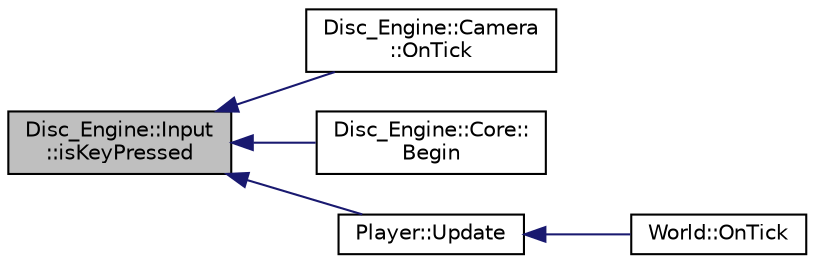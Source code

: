 digraph "Disc_Engine::Input::isKeyPressed"
{
  edge [fontname="Helvetica",fontsize="10",labelfontname="Helvetica",labelfontsize="10"];
  node [fontname="Helvetica",fontsize="10",shape=record];
  rankdir="LR";
  Node3 [label="Disc_Engine::Input\l::isKeyPressed",height=0.2,width=0.4,color="black", fillcolor="grey75", style="filled", fontcolor="black"];
  Node3 -> Node4 [dir="back",color="midnightblue",fontsize="10",style="solid"];
  Node4 [label="Disc_Engine::Camera\l::OnTick",height=0.2,width=0.4,color="black", fillcolor="white", style="filled",URL="$class_disc___engine_1_1_camera.html#aa243d7727350d408386badd8fe2536a3"];
  Node3 -> Node5 [dir="back",color="midnightblue",fontsize="10",style="solid"];
  Node5 [label="Disc_Engine::Core::\lBegin",height=0.2,width=0.4,color="black", fillcolor="white", style="filled",URL="$class_disc___engine_1_1_core.html#a80e509698ac326255a17b7fff33f2f92",tooltip="Function containing the main loop of the core. \"Begins\" the engine. "];
  Node3 -> Node6 [dir="back",color="midnightblue",fontsize="10",style="solid"];
  Node6 [label="Player::Update",height=0.2,width=0.4,color="black", fillcolor="white", style="filled",URL="$class_player.html#ac6cfd11d9908832675a20967951ba72f"];
  Node6 -> Node7 [dir="back",color="midnightblue",fontsize="10",style="solid"];
  Node7 [label="World::OnTick",height=0.2,width=0.4,color="black", fillcolor="white", style="filled",URL="$class_world.html#a0bbbfa3065f37588fa83f7d5533bcd5b"];
}

